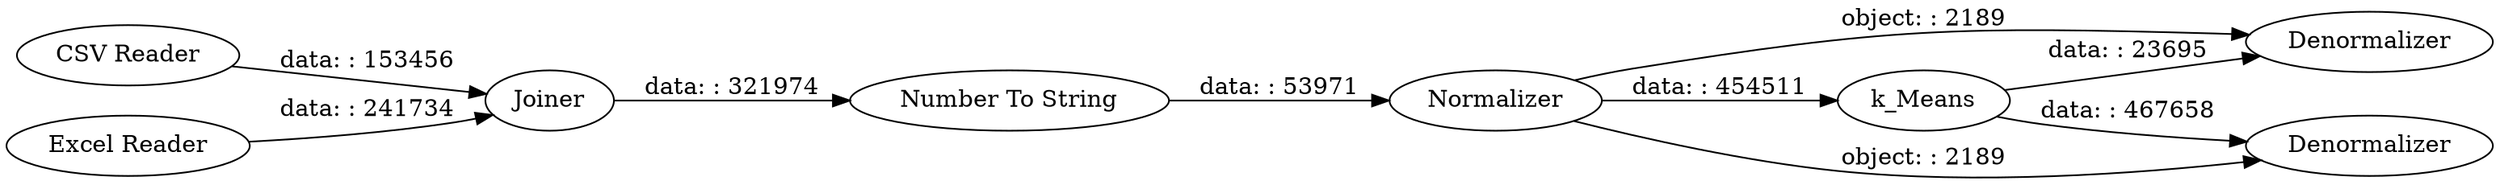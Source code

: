 digraph {
	"868134827343353923_149" [label=Denormalizer]
	"868134827343353923_144" [label="CSV Reader"]
	"868134827343353923_146" [label="Number To String"]
	"868134827343353923_148" [label=Denormalizer]
	"868134827343353923_145" [label=Joiner]
	"868134827343353923_138" [label=k_Means]
	"868134827343353923_147" [label=Normalizer]
	"868134827343353923_143" [label="Excel Reader"]
	"868134827343353923_147" -> "868134827343353923_149" [label="object: : 2189"]
	"868134827343353923_147" -> "868134827343353923_148" [label="object: : 2189"]
	"868134827343353923_144" -> "868134827343353923_145" [label="data: : 153456"]
	"868134827343353923_145" -> "868134827343353923_146" [label="data: : 321974"]
	"868134827343353923_138" -> "868134827343353923_148" [label="data: : 467658"]
	"868134827343353923_146" -> "868134827343353923_147" [label="data: : 53971"]
	"868134827343353923_143" -> "868134827343353923_145" [label="data: : 241734"]
	"868134827343353923_138" -> "868134827343353923_149" [label="data: : 23695"]
	"868134827343353923_147" -> "868134827343353923_138" [label="data: : 454511"]
	rankdir=LR
}
